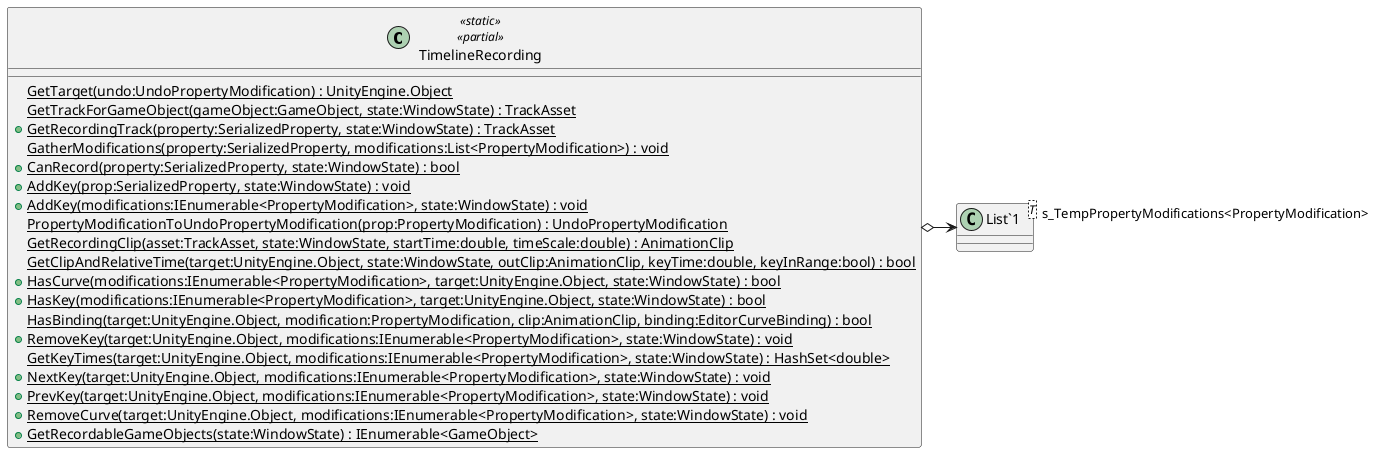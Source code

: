 @startuml
class TimelineRecording <<static>> <<partial>> {
    {static} GetTarget(undo:UndoPropertyModification) : UnityEngine.Object
    {static} GetTrackForGameObject(gameObject:GameObject, state:WindowState) : TrackAsset
    + {static} GetRecordingTrack(property:SerializedProperty, state:WindowState) : TrackAsset
    {static} GatherModifications(property:SerializedProperty, modifications:List<PropertyModification>) : void
    + {static} CanRecord(property:SerializedProperty, state:WindowState) : bool
    + {static} AddKey(prop:SerializedProperty, state:WindowState) : void
    + {static} AddKey(modifications:IEnumerable<PropertyModification>, state:WindowState) : void
    {static} PropertyModificationToUndoPropertyModification(prop:PropertyModification) : UndoPropertyModification
    {static} GetRecordingClip(asset:TrackAsset, state:WindowState, startTime:double, timeScale:double) : AnimationClip
    {static} GetClipAndRelativeTime(target:UnityEngine.Object, state:WindowState, outClip:AnimationClip, keyTime:double, keyInRange:bool) : bool
    + {static} HasCurve(modifications:IEnumerable<PropertyModification>, target:UnityEngine.Object, state:WindowState) : bool
    + {static} HasKey(modifications:IEnumerable<PropertyModification>, target:UnityEngine.Object, state:WindowState) : bool
    {static} HasBinding(target:UnityEngine.Object, modification:PropertyModification, clip:AnimationClip, binding:EditorCurveBinding) : bool
    + {static} RemoveKey(target:UnityEngine.Object, modifications:IEnumerable<PropertyModification>, state:WindowState) : void
    {static} GetKeyTimes(target:UnityEngine.Object, modifications:IEnumerable<PropertyModification>, state:WindowState) : HashSet<double>
    + {static} NextKey(target:UnityEngine.Object, modifications:IEnumerable<PropertyModification>, state:WindowState) : void
    + {static} PrevKey(target:UnityEngine.Object, modifications:IEnumerable<PropertyModification>, state:WindowState) : void
    + {static} RemoveCurve(target:UnityEngine.Object, modifications:IEnumerable<PropertyModification>, state:WindowState) : void
    + {static} GetRecordableGameObjects(state:WindowState) : IEnumerable<GameObject>
}
class "List`1"<T> {
}
TimelineRecording o-> "s_TempPropertyModifications<PropertyModification>" "List`1"
@enduml
